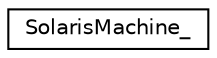 digraph "Graphical Class Hierarchy"
{
  edge [fontname="Helvetica",fontsize="10",labelfontname="Helvetica",labelfontsize="10"];
  node [fontname="Helvetica",fontsize="10",shape=record];
  rankdir="LR";
  Node0 [label="SolarisMachine_",height=0.2,width=0.4,color="black", fillcolor="white", style="filled",URL="$structSolarisMachine__.html"];
}

